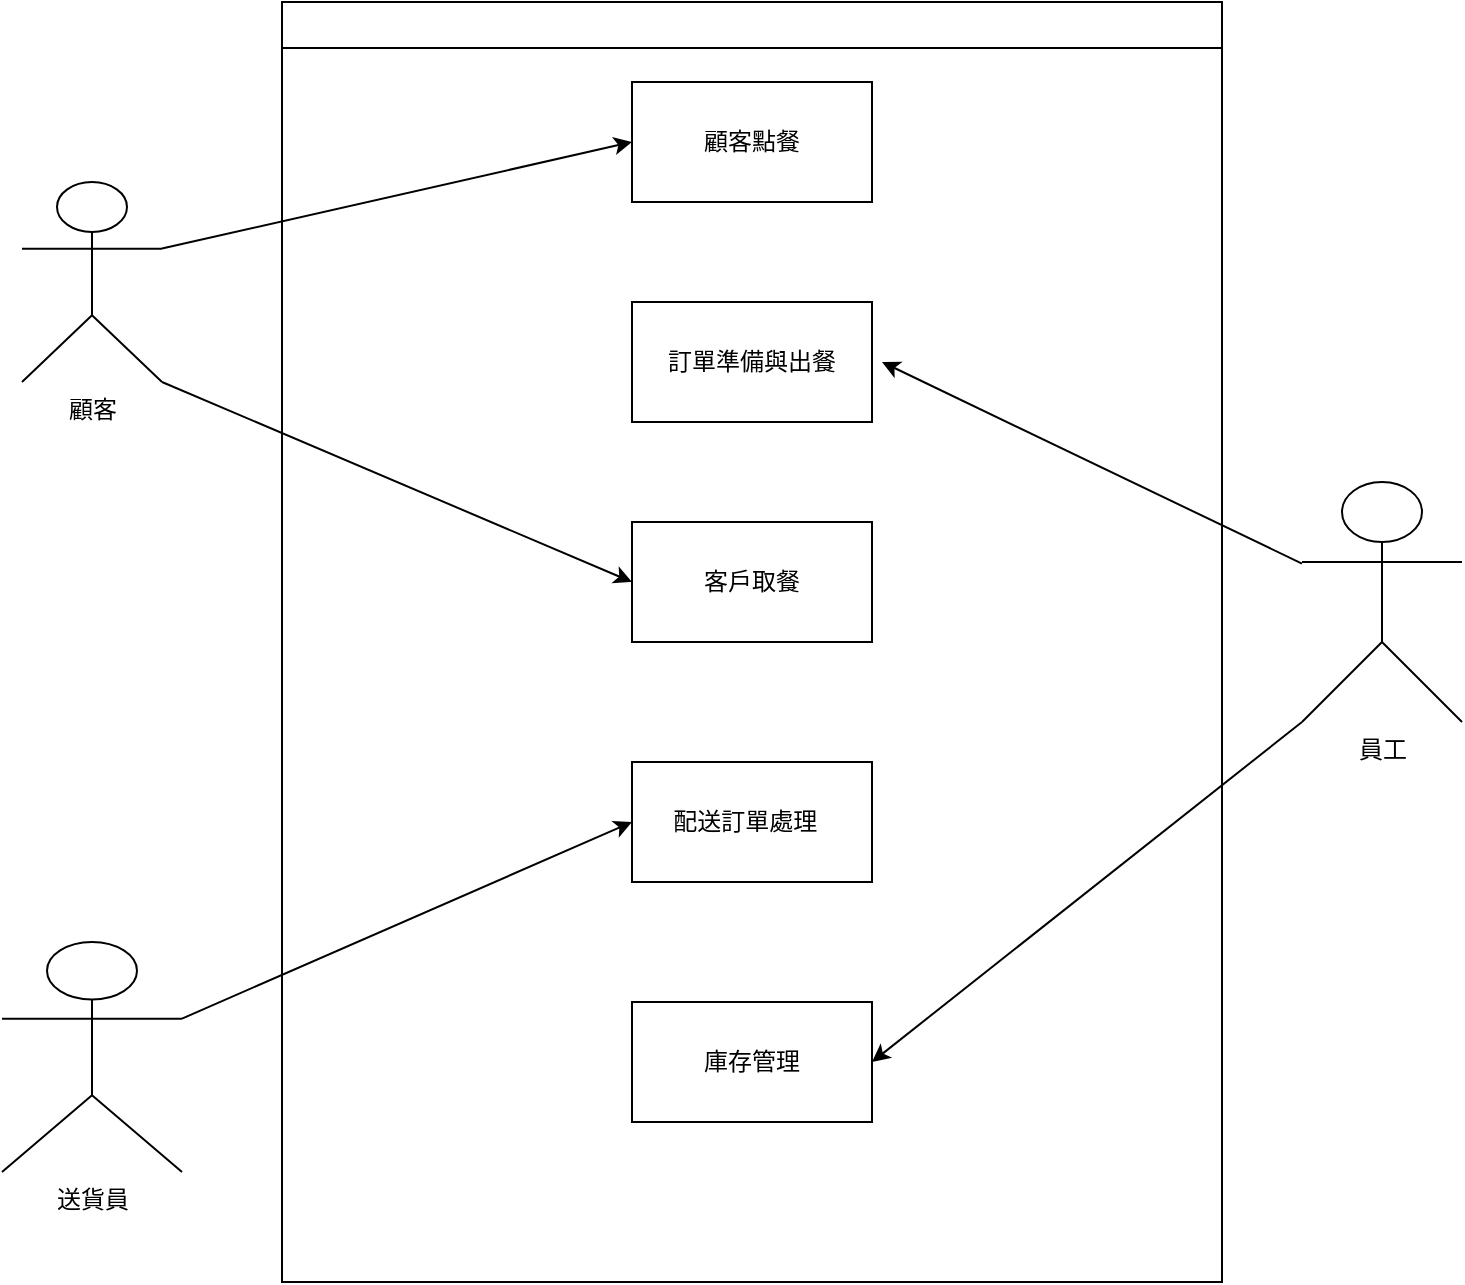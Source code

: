 <mxfile version="24.5.2" type="embed">
    <diagram id="DGErEhfPBc3DvkR4H5Uu" name="第1頁">
        <mxGraphModel dx="910" dy="787" grid="1" gridSize="10" guides="1" tooltips="1" connect="1" arrows="1" fold="1" page="1" pageScale="1" pageWidth="827" pageHeight="1169" math="0" shadow="0">
            <root>
                <mxCell id="0"/>
                <mxCell id="1" parent="0"/>
                <mxCell id="2" value="" style="swimlane;whiteSpace=wrap;html=1;" vertex="1" parent="1">
                    <mxGeometry x="200" y="70" width="470" height="640" as="geometry"/>
                </mxCell>
                <mxCell id="21" value="顧客點餐" style="rounded=0;whiteSpace=wrap;html=1;" vertex="1" parent="2">
                    <mxGeometry x="175" y="40" width="120" height="60" as="geometry"/>
                </mxCell>
                <mxCell id="22" value="訂單準備與出餐" style="rounded=0;whiteSpace=wrap;html=1;" vertex="1" parent="2">
                    <mxGeometry x="175" y="150" width="120" height="60" as="geometry"/>
                </mxCell>
                <mxCell id="23" value="客戶取餐" style="rounded=0;whiteSpace=wrap;html=1;" vertex="1" parent="2">
                    <mxGeometry x="175" y="260" width="120" height="60" as="geometry"/>
                </mxCell>
                <mxCell id="24" value="配送訂單處理&amp;nbsp;&amp;nbsp;" style="rounded=0;whiteSpace=wrap;html=1;" vertex="1" parent="2">
                    <mxGeometry x="175" y="380" width="120" height="60" as="geometry"/>
                </mxCell>
                <mxCell id="25" value="庫存管理" style="rounded=0;whiteSpace=wrap;html=1;" vertex="1" parent="2">
                    <mxGeometry x="175" y="500" width="120" height="60" as="geometry"/>
                </mxCell>
                <mxCell id="3" value="顧客" style="shape=umlActor;verticalLabelPosition=bottom;verticalAlign=top;html=1;outlineConnect=0;" vertex="1" parent="1">
                    <mxGeometry x="70" y="160" width="70" height="100" as="geometry"/>
                </mxCell>
                <mxCell id="16" value="員工     " style="shape=umlActor;verticalLabelPosition=bottom;verticalAlign=top;html=1;outlineConnect=0;" vertex="1" parent="1">
                    <mxGeometry x="710" y="310" width="80" height="120" as="geometry"/>
                </mxCell>
                <mxCell id="19" value="送貨員     " style="shape=umlActor;verticalLabelPosition=bottom;verticalAlign=top;html=1;outlineConnect=0;" vertex="1" parent="1">
                    <mxGeometry x="60" y="540" width="90" height="115" as="geometry"/>
                </mxCell>
                <mxCell id="26" value="" style="endArrow=classic;html=1;entryX=0;entryY=0.5;entryDx=0;entryDy=0;exitX=1;exitY=0.333;exitDx=0;exitDy=0;exitPerimeter=0;" edge="1" parent="1" source="3" target="21">
                    <mxGeometry width="50" height="50" relative="1" as="geometry">
                        <mxPoint x="150" y="230" as="sourcePoint"/>
                        <mxPoint x="200" y="180" as="targetPoint"/>
                    </mxGeometry>
                </mxCell>
                <mxCell id="28" value="" style="endArrow=classic;html=1;entryX=0;entryY=0.5;entryDx=0;entryDy=0;exitX=1;exitY=1;exitDx=0;exitDy=0;exitPerimeter=0;" edge="1" parent="1" source="3" target="23">
                    <mxGeometry width="50" height="50" relative="1" as="geometry">
                        <mxPoint x="140" y="270" as="sourcePoint"/>
                        <mxPoint x="160" y="280" as="targetPoint"/>
                    </mxGeometry>
                </mxCell>
                <mxCell id="29" value="" style="endArrow=classic;html=1;" edge="1" parent="1" source="16">
                    <mxGeometry width="50" height="50" relative="1" as="geometry">
                        <mxPoint x="660" y="390" as="sourcePoint"/>
                        <mxPoint x="500" y="250" as="targetPoint"/>
                    </mxGeometry>
                </mxCell>
                <mxCell id="30" value="" style="endArrow=classic;html=1;entryX=0;entryY=0.5;entryDx=0;entryDy=0;exitX=1;exitY=0.333;exitDx=0;exitDy=0;exitPerimeter=0;" edge="1" parent="1" source="19" target="24">
                    <mxGeometry width="50" height="50" relative="1" as="geometry">
                        <mxPoint x="150" y="570" as="sourcePoint"/>
                        <mxPoint x="200" y="530" as="targetPoint"/>
                    </mxGeometry>
                </mxCell>
                <mxCell id="31" value="" style="endArrow=classic;html=1;entryX=1;entryY=0.5;entryDx=0;entryDy=0;exitX=0;exitY=1;exitDx=0;exitDy=0;exitPerimeter=0;" edge="1" parent="1" source="16" target="25">
                    <mxGeometry width="50" height="50" relative="1" as="geometry">
                        <mxPoint x="620" y="470" as="sourcePoint"/>
                        <mxPoint x="670" y="420" as="targetPoint"/>
                    </mxGeometry>
                </mxCell>
            </root>
        </mxGraphModel>
    </diagram>
</mxfile>